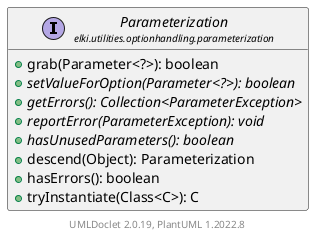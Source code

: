@startuml
    remove .*\.(Instance|Par|Parameterizer|Factory)$
    set namespaceSeparator none
    hide empty fields
    hide empty methods

    interface "<size:14>Parameterization\n<size:10>elki.utilities.optionhandling.parameterization" as elki.utilities.optionhandling.parameterization.Parameterization [[Parameterization.html]] {
        +grab(Parameter<?>): boolean
        {abstract} +setValueForOption(Parameter<?>): boolean
        {abstract} +getErrors(): Collection<ParameterException>
        {abstract} +reportError(ParameterException): void
        {abstract} +hasUnusedParameters(): boolean
        +descend(Object): Parameterization
        +hasErrors(): boolean
        +tryInstantiate(Class<C>): C
    }

    center footer UMLDoclet 2.0.19, PlantUML 1.2022.8
@enduml
